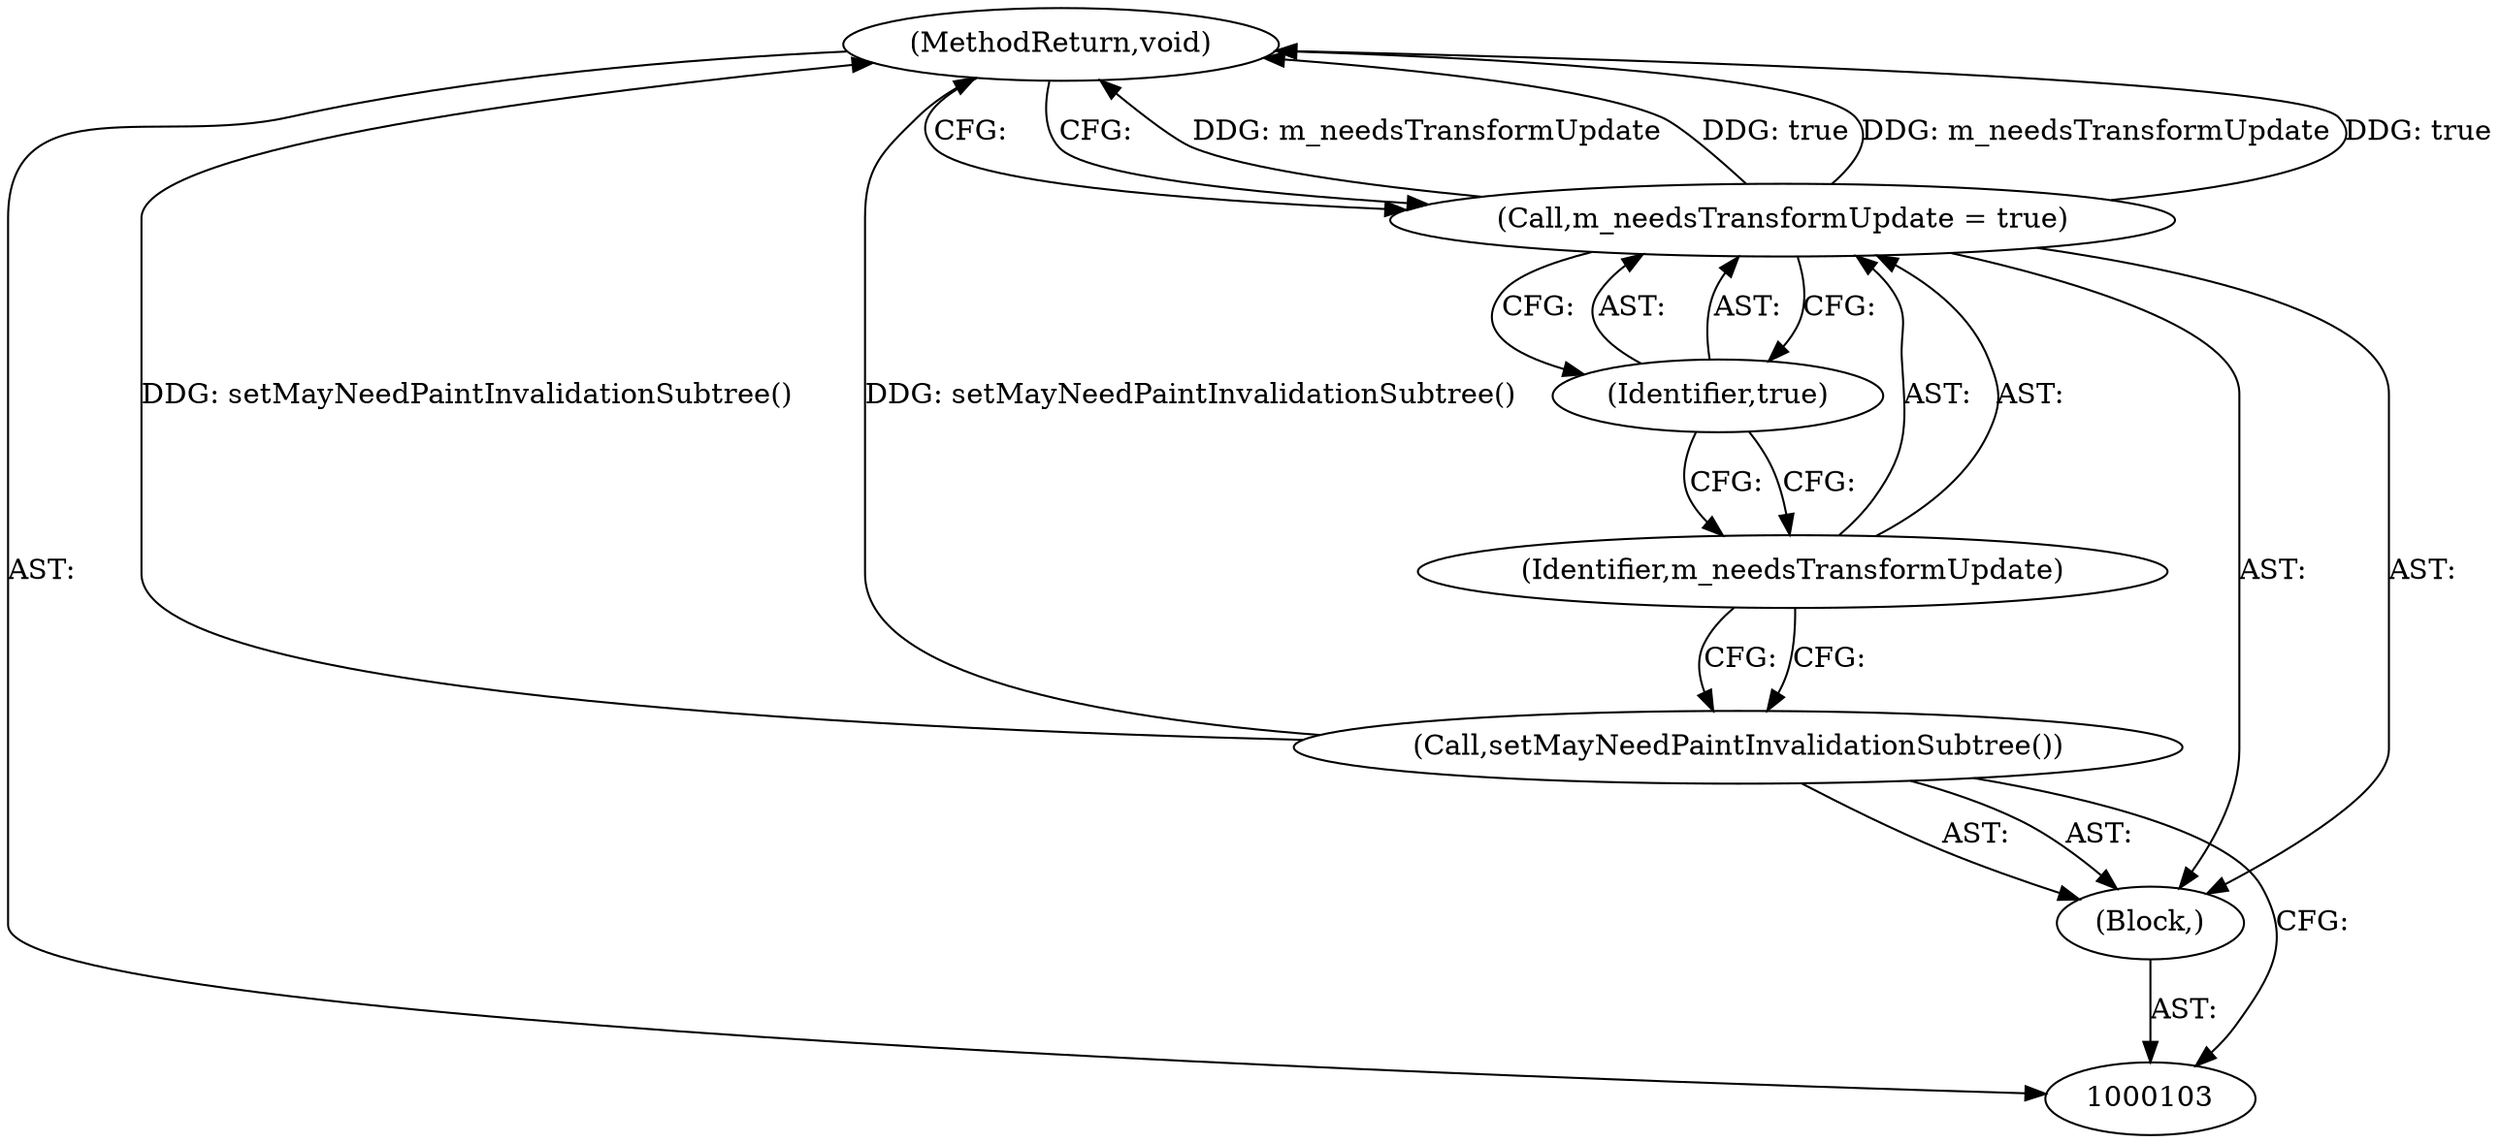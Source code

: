 digraph "0_Chrome_44f1431b20c16d8f8da0ce8ff7bbf2adddcdd785_1" {
"1000109" [label="(MethodReturn,void)"];
"1000104" [label="(Block,)"];
"1000105" [label="(Call,setMayNeedPaintInvalidationSubtree())"];
"1000108" [label="(Identifier,true)"];
"1000106" [label="(Call,m_needsTransformUpdate = true)"];
"1000107" [label="(Identifier,m_needsTransformUpdate)"];
"1000109" -> "1000103"  [label="AST: "];
"1000109" -> "1000106"  [label="CFG: "];
"1000106" -> "1000109"  [label="DDG: m_needsTransformUpdate"];
"1000106" -> "1000109"  [label="DDG: true"];
"1000105" -> "1000109"  [label="DDG: setMayNeedPaintInvalidationSubtree()"];
"1000104" -> "1000103"  [label="AST: "];
"1000105" -> "1000104"  [label="AST: "];
"1000106" -> "1000104"  [label="AST: "];
"1000105" -> "1000104"  [label="AST: "];
"1000105" -> "1000103"  [label="CFG: "];
"1000107" -> "1000105"  [label="CFG: "];
"1000105" -> "1000109"  [label="DDG: setMayNeedPaintInvalidationSubtree()"];
"1000108" -> "1000106"  [label="AST: "];
"1000108" -> "1000107"  [label="CFG: "];
"1000106" -> "1000108"  [label="CFG: "];
"1000106" -> "1000104"  [label="AST: "];
"1000106" -> "1000108"  [label="CFG: "];
"1000107" -> "1000106"  [label="AST: "];
"1000108" -> "1000106"  [label="AST: "];
"1000109" -> "1000106"  [label="CFG: "];
"1000106" -> "1000109"  [label="DDG: m_needsTransformUpdate"];
"1000106" -> "1000109"  [label="DDG: true"];
"1000107" -> "1000106"  [label="AST: "];
"1000107" -> "1000105"  [label="CFG: "];
"1000108" -> "1000107"  [label="CFG: "];
}
